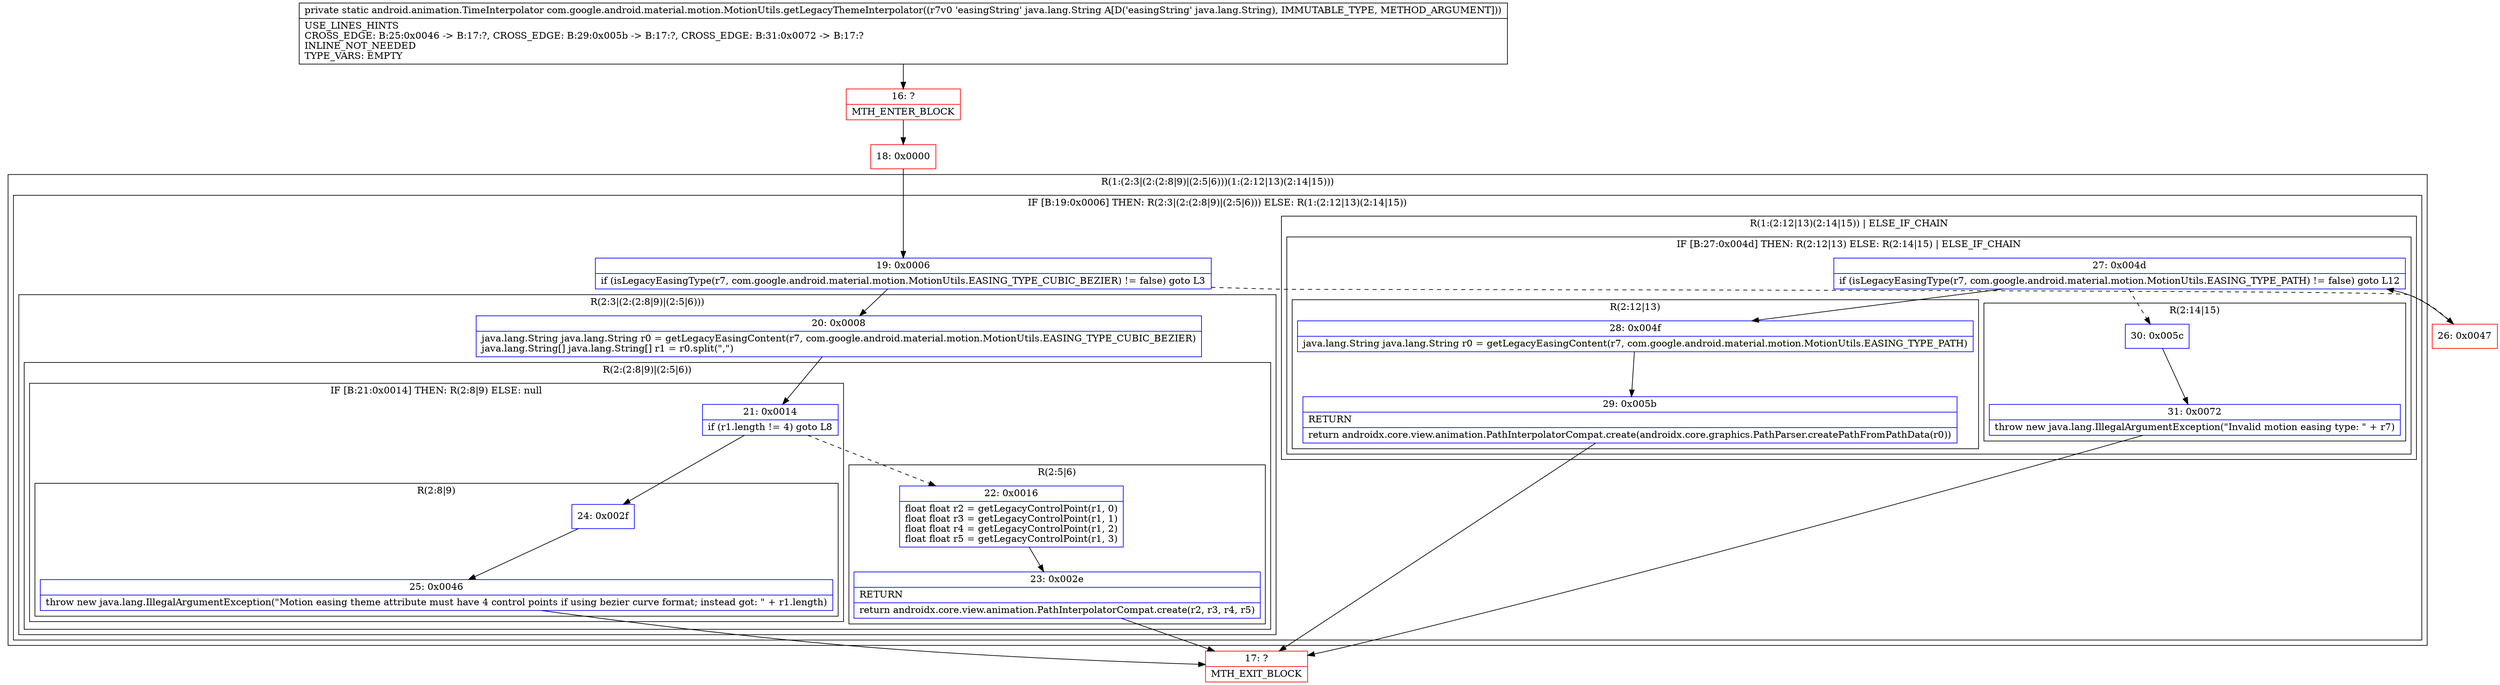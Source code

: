 digraph "CFG forcom.google.android.material.motion.MotionUtils.getLegacyThemeInterpolator(Ljava\/lang\/String;)Landroid\/animation\/TimeInterpolator;" {
subgraph cluster_Region_1377385041 {
label = "R(1:(2:3|(2:(2:8|9)|(2:5|6)))(1:(2:12|13)(2:14|15)))";
node [shape=record,color=blue];
subgraph cluster_IfRegion_934288763 {
label = "IF [B:19:0x0006] THEN: R(2:3|(2:(2:8|9)|(2:5|6))) ELSE: R(1:(2:12|13)(2:14|15))";
node [shape=record,color=blue];
Node_19 [shape=record,label="{19\:\ 0x0006|if (isLegacyEasingType(r7, com.google.android.material.motion.MotionUtils.EASING_TYPE_CUBIC_BEZIER) != false) goto L3\l}"];
subgraph cluster_Region_82910021 {
label = "R(2:3|(2:(2:8|9)|(2:5|6)))";
node [shape=record,color=blue];
Node_20 [shape=record,label="{20\:\ 0x0008|java.lang.String java.lang.String r0 = getLegacyEasingContent(r7, com.google.android.material.motion.MotionUtils.EASING_TYPE_CUBIC_BEZIER)\ljava.lang.String[] java.lang.String[] r1 = r0.split(\",\")\l}"];
subgraph cluster_Region_43523785 {
label = "R(2:(2:8|9)|(2:5|6))";
node [shape=record,color=blue];
subgraph cluster_IfRegion_606613007 {
label = "IF [B:21:0x0014] THEN: R(2:8|9) ELSE: null";
node [shape=record,color=blue];
Node_21 [shape=record,label="{21\:\ 0x0014|if (r1.length != 4) goto L8\l}"];
subgraph cluster_Region_1572956784 {
label = "R(2:8|9)";
node [shape=record,color=blue];
Node_24 [shape=record,label="{24\:\ 0x002f}"];
Node_25 [shape=record,label="{25\:\ 0x0046|throw new java.lang.IllegalArgumentException(\"Motion easing theme attribute must have 4 control points if using bezier curve format; instead got: \" + r1.length)\l}"];
}
}
subgraph cluster_Region_2021987784 {
label = "R(2:5|6)";
node [shape=record,color=blue];
Node_22 [shape=record,label="{22\:\ 0x0016|float float r2 = getLegacyControlPoint(r1, 0)\lfloat float r3 = getLegacyControlPoint(r1, 1)\lfloat float r4 = getLegacyControlPoint(r1, 2)\lfloat float r5 = getLegacyControlPoint(r1, 3)\l}"];
Node_23 [shape=record,label="{23\:\ 0x002e|RETURN\l|return androidx.core.view.animation.PathInterpolatorCompat.create(r2, r3, r4, r5)\l}"];
}
}
}
subgraph cluster_Region_721062573 {
label = "R(1:(2:12|13)(2:14|15)) | ELSE_IF_CHAIN\l";
node [shape=record,color=blue];
subgraph cluster_IfRegion_833287697 {
label = "IF [B:27:0x004d] THEN: R(2:12|13) ELSE: R(2:14|15) | ELSE_IF_CHAIN\l";
node [shape=record,color=blue];
Node_27 [shape=record,label="{27\:\ 0x004d|if (isLegacyEasingType(r7, com.google.android.material.motion.MotionUtils.EASING_TYPE_PATH) != false) goto L12\l}"];
subgraph cluster_Region_1812540677 {
label = "R(2:12|13)";
node [shape=record,color=blue];
Node_28 [shape=record,label="{28\:\ 0x004f|java.lang.String java.lang.String r0 = getLegacyEasingContent(r7, com.google.android.material.motion.MotionUtils.EASING_TYPE_PATH)\l}"];
Node_29 [shape=record,label="{29\:\ 0x005b|RETURN\l|return androidx.core.view.animation.PathInterpolatorCompat.create(androidx.core.graphics.PathParser.createPathFromPathData(r0))\l}"];
}
subgraph cluster_Region_113671834 {
label = "R(2:14|15)";
node [shape=record,color=blue];
Node_30 [shape=record,label="{30\:\ 0x005c}"];
Node_31 [shape=record,label="{31\:\ 0x0072|throw new java.lang.IllegalArgumentException(\"Invalid motion easing type: \" + r7)\l}"];
}
}
}
}
}
Node_16 [shape=record,color=red,label="{16\:\ ?|MTH_ENTER_BLOCK\l}"];
Node_18 [shape=record,color=red,label="{18\:\ 0x0000}"];
Node_17 [shape=record,color=red,label="{17\:\ ?|MTH_EXIT_BLOCK\l}"];
Node_26 [shape=record,color=red,label="{26\:\ 0x0047}"];
MethodNode[shape=record,label="{private static android.animation.TimeInterpolator com.google.android.material.motion.MotionUtils.getLegacyThemeInterpolator((r7v0 'easingString' java.lang.String A[D('easingString' java.lang.String), IMMUTABLE_TYPE, METHOD_ARGUMENT]))  | USE_LINES_HINTS\lCROSS_EDGE: B:25:0x0046 \-\> B:17:?, CROSS_EDGE: B:29:0x005b \-\> B:17:?, CROSS_EDGE: B:31:0x0072 \-\> B:17:?\lINLINE_NOT_NEEDED\lTYPE_VARS: EMPTY\l}"];
MethodNode -> Node_16;Node_19 -> Node_20;
Node_19 -> Node_26[style=dashed];
Node_20 -> Node_21;
Node_21 -> Node_22[style=dashed];
Node_21 -> Node_24;
Node_24 -> Node_25;
Node_25 -> Node_17;
Node_22 -> Node_23;
Node_23 -> Node_17;
Node_27 -> Node_28;
Node_27 -> Node_30[style=dashed];
Node_28 -> Node_29;
Node_29 -> Node_17;
Node_30 -> Node_31;
Node_31 -> Node_17;
Node_16 -> Node_18;
Node_18 -> Node_19;
Node_26 -> Node_27;
}

